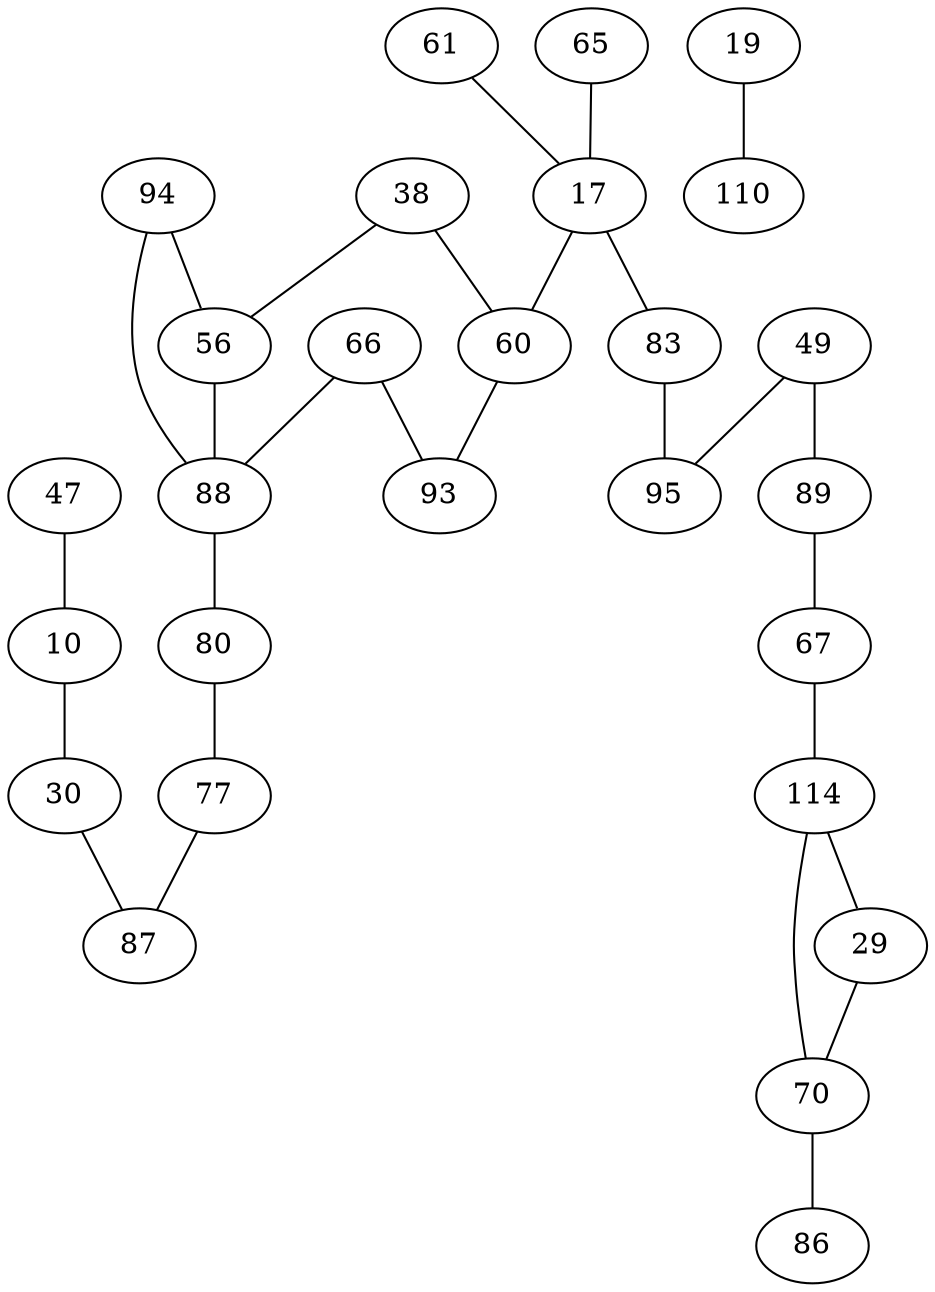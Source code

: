 strict graph G {
10 -- 30;
17 -- 60;
30 -- 10;
38 -- 60;
47 -- 10;
49 -- 95;
56 -- 88;
60 -- 93;
66 -- 93;
67 -- 114;
70 -- 114;
77 -- 87;
80 -- 77;
83 -- 95;
87 -- 77;
88 -- 80;
89 -- 67;
93 -- 66;
94 -- 88;
95 -- 49;
114 -- 67;
10 -- 47;
17 -- 83;
19 -- 110;
29 -- 70;
30 -- 87;
38 -- 56;
49 -- 89;
56 -- 38;
60 -- 17;
61 -- 17;
65 -- 17;
66 -- 88;
67 -- 89;
70 -- 86;
77 -- 80;
80 -- 88;
83 -- 17;
86 -- 70;
87 -- 30;
88 -- 94;
89 -- 49;
93 -- 60;
94 -- 56;
95 -- 83;
110 -- 19;
114 -- 29;
}
